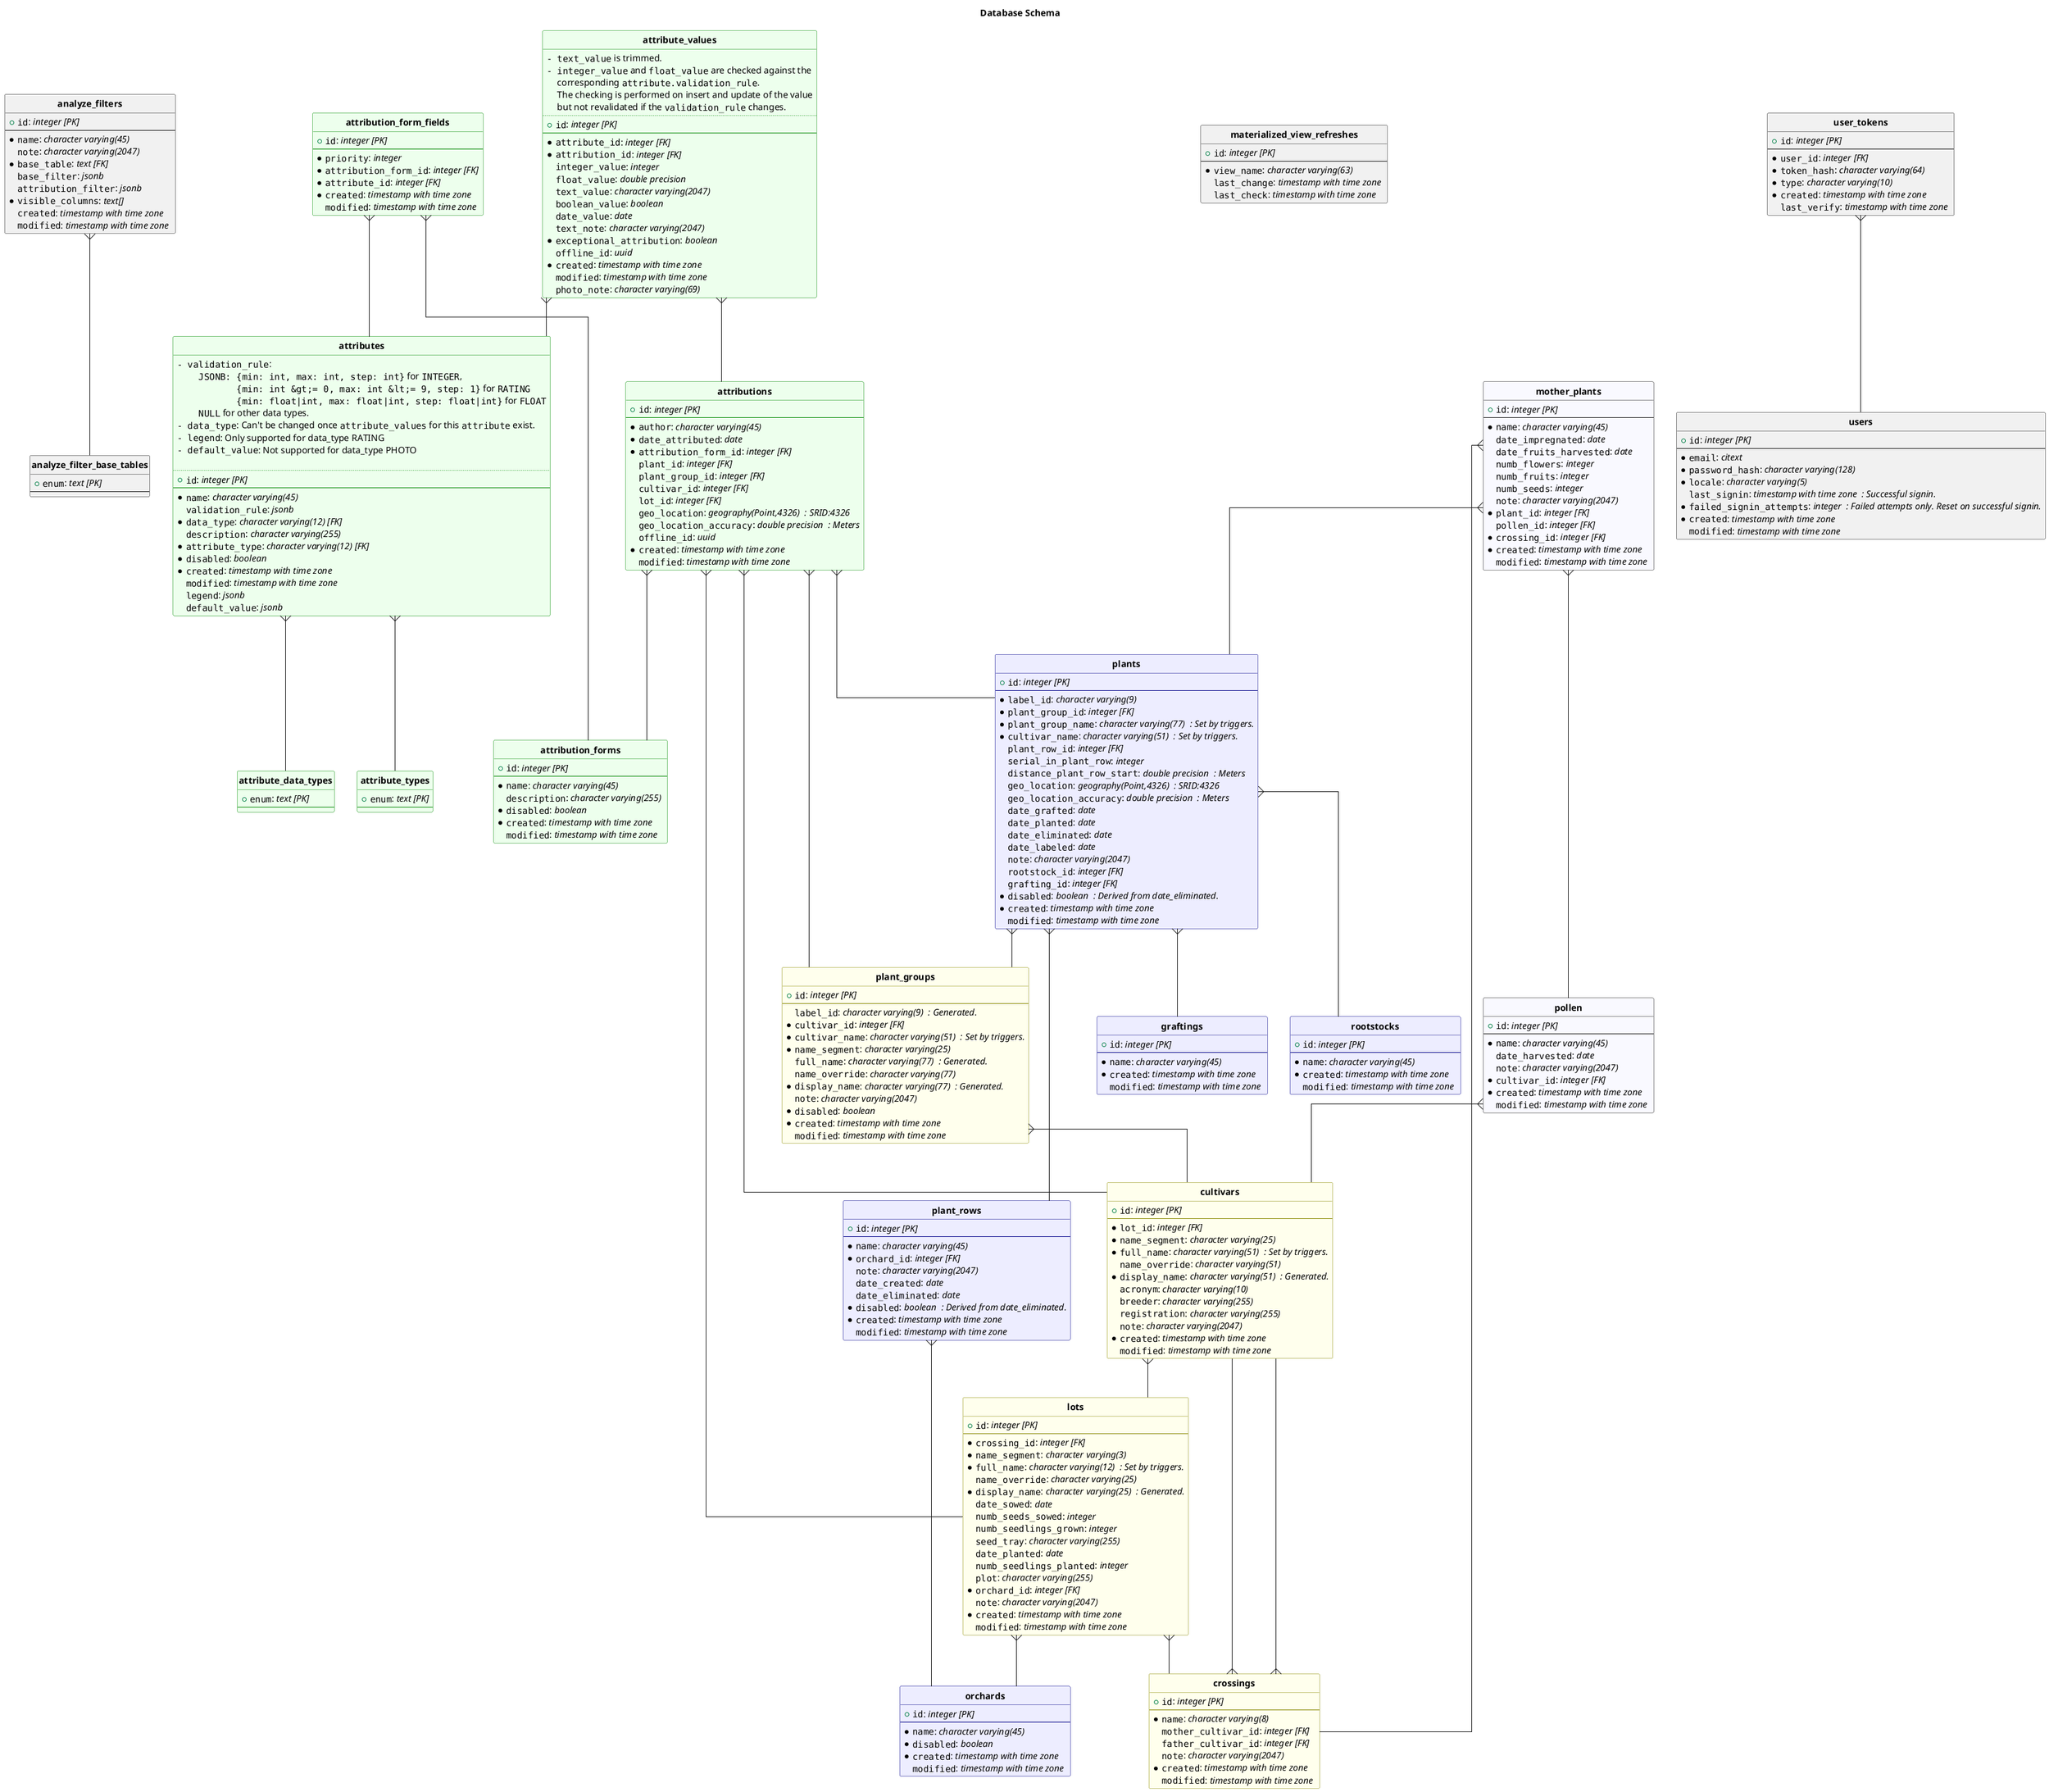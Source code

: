 @startuml
title Database Schema
hide circle
skinparam linetype ortho

entity "**analyze_filter_base_tables**" {
  + ""enum"": //text [PK]//
  --
}

entity "**analyze_filters**" {
  + ""id"": //integer [PK]//
  --
  *""name"": //character varying(45) //
  ""note"": //character varying(2047) //
  *""base_table"": //text [FK]//
  ""base_filter"": //jsonb //
  ""attribution_filter"": //jsonb //
  *""visible_columns"": //text[] //
  ""created"": //timestamp with time zone //
  ""modified"": //timestamp with time zone //
}

entity "**attribute_data_types**" #00ff0012 ##008800 {
  + ""enum"": //text [PK]//
  --
}

entity "**attribute_types**" #00ff0012 ##008800 {
  + ""enum"": //text [PK]//
  --
}

entity "**attribute_values**" #00ff0012 ##008800 {
  ""- text_value"" is trimmed.\n""- integer_value"" and ""float_value"" are checked against the\n""  ""corresponding ""attribute.validation_rule"".\n""  ""The checking is performed on insert and update of the value\n""  ""but not revalidated if the ""validation_rule"" changes.
  ..
  + ""id"": //integer [PK]//
  --
  *""attribute_id"": //integer [FK]//
  *""attribution_id"": //integer [FK]//
  ""integer_value"": //integer //
  ""float_value"": //double precision //
  ""text_value"": //character varying(2047) //
  ""boolean_value"": //boolean //
  ""date_value"": //date //
  ""text_note"": //character varying(2047) //
  *""exceptional_attribution"": //boolean //
  ""offline_id"": //uuid //
  *""created"": //timestamp with time zone //
  ""modified"": //timestamp with time zone //
  ""photo_note"": //character varying(69) //
}

entity "**attributes**" #00ff0012 ##008800 {
  ""- validation_rule"":\n""    JSONB: {min: int, max: int, step: int}"" for ""INTEGER"",\n""           {min: int &gt;= 0, max: int &lt;= 9, step: 1}"" for ""RATING""\n""           {min: float|int, max: float|int, step: float|int}"" for ""FLOAT""\n""    NULL"" for other data types.\n""- data_type"": Can&#39;t be changed once ""attribute_values"" for this ""attribute"" exist.\n""- legend"": Only supported for data_type RATING\n""- default_value"": Not supported for data_type PHOTO\n
  ..
  + ""id"": //integer [PK]//
  --
  *""name"": //character varying(45) //
  ""validation_rule"": //jsonb //
  *""data_type"": //character varying(12) [FK]//
  ""description"": //character varying(255) //
  *""attribute_type"": //character varying(12) [FK]//
  *""disabled"": //boolean //
  *""created"": //timestamp with time zone //
  ""modified"": //timestamp with time zone //
  ""legend"": //jsonb //
  ""default_value"": //jsonb //
}

entity "**attribution_form_fields**" #00ff0012 ##008800 {
  + ""id"": //integer [PK]//
  --
  *""priority"": //integer //
  *""attribution_form_id"": //integer [FK]//
  *""attribute_id"": //integer [FK]//
  *""created"": //timestamp with time zone //
  ""modified"": //timestamp with time zone //
}

entity "**attribution_forms**" #00ff0012 ##008800 {
  + ""id"": //integer [PK]//
  --
  *""name"": //character varying(45) //
  ""description"": //character varying(255) //
  *""disabled"": //boolean //
  *""created"": //timestamp with time zone //
  ""modified"": //timestamp with time zone //
}

entity "**attributions**" #00ff0012 ##008800 {
  + ""id"": //integer [PK]//
  --
  *""author"": //character varying(45) //
  *""date_attributed"": //date //
  *""attribution_form_id"": //integer [FK]//
  ""plant_id"": //integer [FK]//
  ""plant_group_id"": //integer [FK]//
  ""cultivar_id"": //integer [FK]//
  ""lot_id"": //integer [FK]//
  ""geo_location"": //geography(Point,4326)  : SRID:4326//
  ""geo_location_accuracy"": //double precision  : Meters//
  ""offline_id"": //uuid //
  *""created"": //timestamp with time zone //
  ""modified"": //timestamp with time zone //
}

entity "**crossings**" #ffff0012 ##888800 {
  + ""id"": //integer [PK]//
  --
  *""name"": //character varying(8) //
  ""mother_cultivar_id"": //integer [FK]//
  ""father_cultivar_id"": //integer [FK]//
  ""note"": //character varying(2047) //
  *""created"": //timestamp with time zone //
  ""modified"": //timestamp with time zone //
}

entity "**cultivars**" #ffff0012 ##888800 {
  + ""id"": //integer [PK]//
  --
  *""lot_id"": //integer [FK]//
  *""name_segment"": //character varying(25) //
  *""full_name"": //character varying(51)  : Set by triggers.//
  ""name_override"": //character varying(51) //
  *""display_name"": //character varying(51)  : Generated.//
  ""acronym"": //character varying(10) //
  ""breeder"": //character varying(255) //
  ""registration"": //character varying(255) //
  ""note"": //character varying(2047) //
  *""created"": //timestamp with time zone //
  ""modified"": //timestamp with time zone //
}

entity "**graftings**" #0000ff12 ##000088 {
  + ""id"": //integer [PK]//
  --
  *""name"": //character varying(45) //
  *""created"": //timestamp with time zone //
  ""modified"": //timestamp with time zone //
}

entity "**lots**" #ffff0012 ##888800 {
  + ""id"": //integer [PK]//
  --
  *""crossing_id"": //integer [FK]//
  *""name_segment"": //character varying(3) //
  *""full_name"": //character varying(12)  : Set by triggers.//
  ""name_override"": //character varying(25) //
  *""display_name"": //character varying(25)  : Generated.//
  ""date_sowed"": //date //
  ""numb_seeds_sowed"": //integer //
  ""numb_seedlings_grown"": //integer //
  ""seed_tray"": //character varying(255) //
  ""date_planted"": //date //
  ""numb_seedlings_planted"": //integer //
  ""plot"": //character varying(255) //
  *""orchard_id"": //integer [FK]//
  ""note"": //character varying(2047) //
  *""created"": //timestamp with time zone //
  ""modified"": //timestamp with time zone //
}

entity "**materialized_view_refreshes**" {
  + ""id"": //integer [PK]//
  --
  *""view_name"": //character varying(63) //
  ""last_change"": //timestamp with time zone //
  ""last_check"": //timestamp with time zone //
}

entity "**mother_plants**" #0000ff06 {
  + ""id"": //integer [PK]//
  --
  *""name"": //character varying(45) //
  ""date_impregnated"": //date //
  ""date_fruits_harvested"": //date //
  ""numb_flowers"": //integer //
  ""numb_fruits"": //integer //
  ""numb_seeds"": //integer //
  ""note"": //character varying(2047) //
  *""plant_id"": //integer [FK]//
  ""pollen_id"": //integer [FK]//
  *""crossing_id"": //integer [FK]//
  *""created"": //timestamp with time zone //
  ""modified"": //timestamp with time zone //
}

entity "**orchards**" #0000ff12 ##000088 {
  + ""id"": //integer [PK]//
  --
  *""name"": //character varying(45) //
  *""disabled"": //boolean //
  *""created"": //timestamp with time zone //
  ""modified"": //timestamp with time zone //
}

entity "**plant_groups**" #ffff0012 ##888800 {
  + ""id"": //integer [PK]//
  --
  ""label_id"": //character varying(9)  : Generated.//
  *""cultivar_id"": //integer [FK]//
  *""cultivar_name"": //character varying(51)  : Set by triggers.//
  *""name_segment"": //character varying(25) //
  ""full_name"": //character varying(77)  : Generated.//
  ""name_override"": //character varying(77) //
  *""display_name"": //character varying(77)  : Generated.//
  ""note"": //character varying(2047) //
  *""disabled"": //boolean //
  *""created"": //timestamp with time zone //
  ""modified"": //timestamp with time zone //
}

entity "**plant_rows**" #0000ff12 ##000088 {
  + ""id"": //integer [PK]//
  --
  *""name"": //character varying(45) //
  *""orchard_id"": //integer [FK]//
  ""note"": //character varying(2047) //
  ""date_created"": //date //
  ""date_eliminated"": //date //
  *""disabled"": //boolean  : Derived from date_eliminated.//
  *""created"": //timestamp with time zone //
  ""modified"": //timestamp with time zone //
}

entity "**plants**" #0000ff12 ##000088 {
  + ""id"": //integer [PK]//
  --
  *""label_id"": //character varying(9) //
  *""plant_group_id"": //integer [FK]//
  *""plant_group_name"": //character varying(77)  : Set by triggers.//
  *""cultivar_name"": //character varying(51)  : Set by triggers.//
  ""plant_row_id"": //integer [FK]//
  ""serial_in_plant_row"": //integer //
  ""distance_plant_row_start"": //double precision  : Meters//
  ""geo_location"": //geography(Point,4326)  : SRID:4326//
  ""geo_location_accuracy"": //double precision  : Meters//
  ""date_grafted"": //date //
  ""date_planted"": //date //
  ""date_eliminated"": //date //
  ""date_labeled"": //date //
  ""note"": //character varying(2047) //
  ""rootstock_id"": //integer [FK]//
  ""grafting_id"": //integer [FK]//
  *""disabled"": //boolean  : Derived from date_eliminated.//
  *""created"": //timestamp with time zone //
  ""modified"": //timestamp with time zone //
}

entity "**pollen**" #0000ff06 {
  + ""id"": //integer [PK]//
  --
  *""name"": //character varying(45) //
  ""date_harvested"": //date //
  ""note"": //character varying(2047) //
  *""cultivar_id"": //integer [FK]//
  *""created"": //timestamp with time zone //
  ""modified"": //timestamp with time zone //
}

entity "**rootstocks**" #0000ff12 ##000088 {
  + ""id"": //integer [PK]//
  --
  *""name"": //character varying(45) //
  *""created"": //timestamp with time zone //
  ""modified"": //timestamp with time zone //
}

entity "**user_tokens**" {
  + ""id"": //integer [PK]//
  --
  *""user_id"": //integer [FK]//
  *""token_hash"": //character varying(64) //
  *""type"": //character varying(10) //
  *""created"": //timestamp with time zone //
  ""last_verify"": //timestamp with time zone //
}

entity "**users**" {
  + ""id"": //integer [PK]//
  --
  *""email"": //citext //
  *""password_hash"": //character varying(128) //
  *""locale"": //character varying(5) //
  ""last_signin"": //timestamp with time zone  : Successful signin.//
  *""failed_signin_attempts"": //integer  : Failed attempts only. Reset on successful signin.//
  *""created"": //timestamp with time zone //
  ""modified"": //timestamp with time zone //
}

"**analyze_filters**"   }--  "**analyze_filter_base_tables**"

"**attribute_values**"   }--  "**attributes**"

"**attribute_values**"   }--  "**attributions**"

"**attributes**"   }--  "**attribute_types**"

"**attributes**"   }--  "**attribute_data_types**"

"**attribution_form_fields**"   }--  "**attributes**"

"**attribution_form_fields**"   }--  "**attribution_forms**"

"**attributions**"   }--  "**attribution_forms**"

"**attributions**"   }--  "**cultivars**"

"**attributions**"   }--  "**lots**"

"**attributions**"   }--  "**plant_groups**"

"**attributions**"   }--  "**plants**"

"**crossings**"   }--  "**cultivars**"

"**crossings**"   }--  "**cultivars**"

"**cultivars**"   }--  "**lots**"

"**lots**"   }--  "**crossings**"

"**lots**"   }--  "**orchards**"

"**mother_plants**"   }--  "**crossings**"

"**mother_plants**"   }--  "**plants**"

"**mother_plants**"   }--  "**pollen**"

"**plant_groups**"   }--  "**cultivars**"

"**plant_rows**"   }--  "**orchards**"

"**plants**"   }--  "**graftings**"

"**plants**"   }--  "**plant_groups**"

"**plants**"   }--  "**plant_rows**"

"**plants**"   }--  "**rootstocks**"

"**pollen**"   }--  "**cultivars**"

"**user_tokens**"   }--  "**users**"
@enduml
